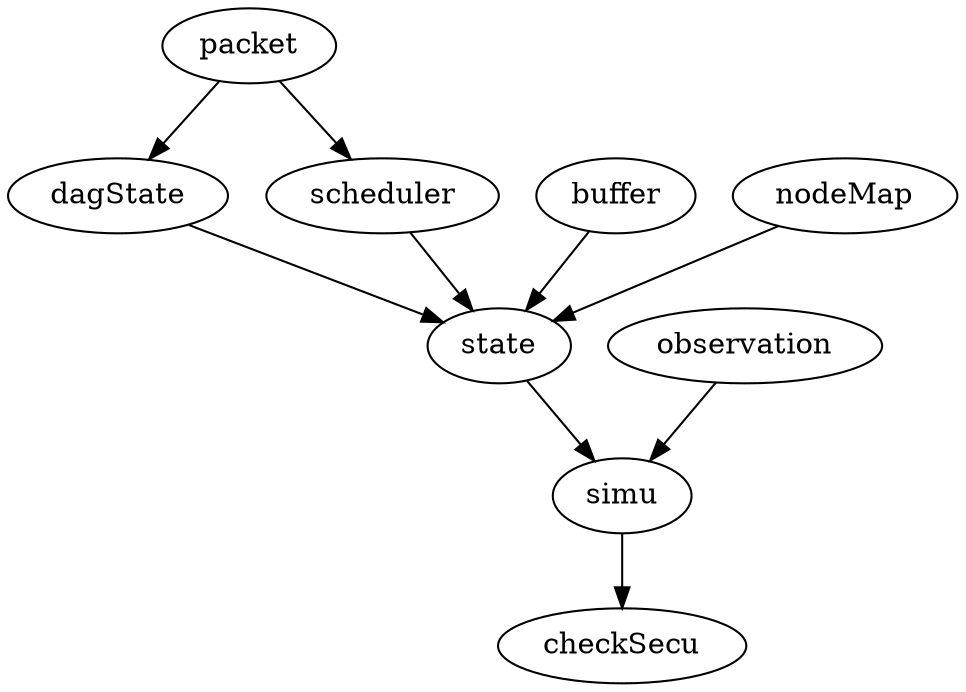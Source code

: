 digraph G {
  "packet" -> "dagState";
  "packet" -> "scheduler";

  "dagState" -> "state";
  "buffer" -> "state";
  "nodeMap" -> "state";
  "scheduler" -> "state";

  "state" -> "simu";
  "observation" -> "simu";

  "simu" -> "checkSecu";
}

